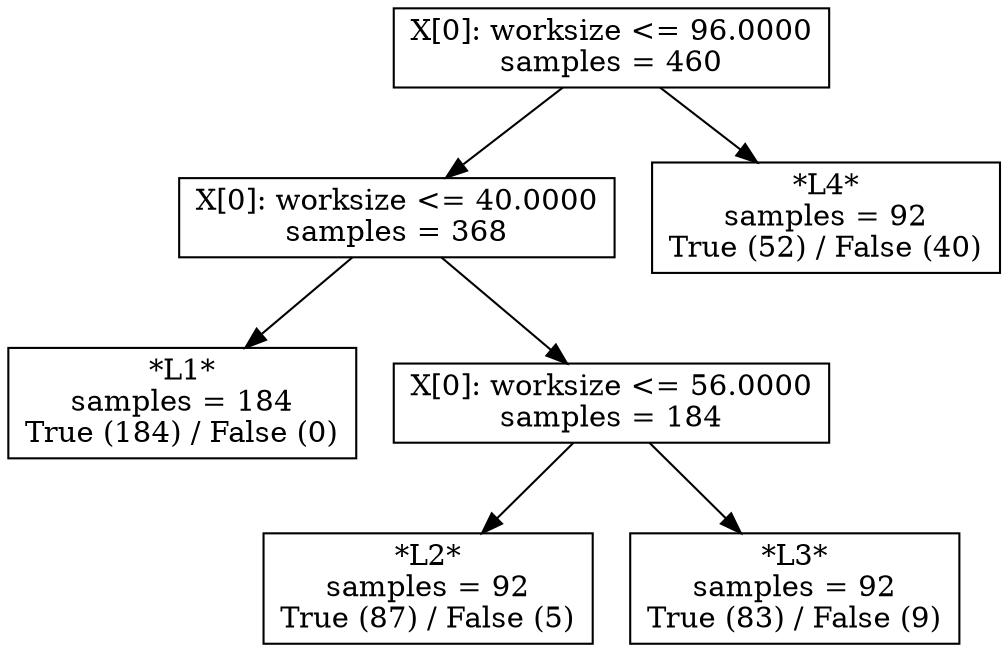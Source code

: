 digraph Tree {
0 [label="X[0]: worksize <= 96.0000\nsamples = 460", shape="box"] ;
1 [label="X[0]: worksize <= 40.0000\nsamples = 368", shape="box"] ;
0 -> 1 ;
2 [label="*L1*\nsamples = 184\nTrue (184) / False (0)", shape="box"] ;
1 -> 2 ;
3 [label="X[0]: worksize <= 56.0000\nsamples = 184", shape="box"] ;
1 -> 3 ;
4 [label="*L2*\nsamples = 92\nTrue (87) / False (5)", shape="box"] ;
3 -> 4 ;
5 [label="*L3*\nsamples = 92\nTrue (83) / False (9)", shape="box"] ;
3 -> 5 ;
6 [label="*L4*\nsamples = 92\nTrue (52) / False (40)", shape="box"] ;
0 -> 6 ;
}
